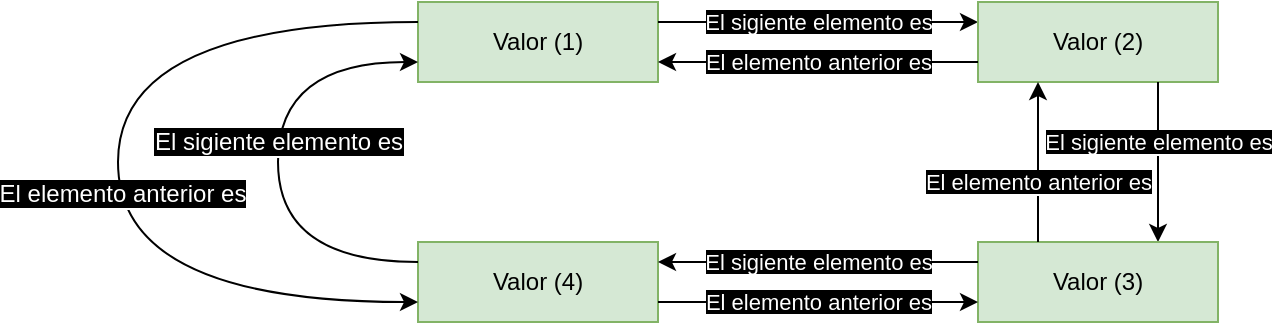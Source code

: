 <mxfile version="10.7.5" type="device"><diagram id="tQGQcqIualaBY9hf1__K" name="Page-1"><mxGraphModel dx="797" dy="426" grid="1" gridSize="10" guides="1" tooltips="1" connect="1" arrows="1" fold="1" page="1" pageScale="1" pageWidth="827" pageHeight="1169" math="0" shadow="0"><root><mxCell id="0"/><mxCell id="1" parent="0"/><mxCell id="r7mL6fbETfjE3wdQ5S29-35" value="Valor (1)" style="rounded=0;whiteSpace=wrap;html=1;fillColor=#d5e8d4;strokeColor=#82b366;" vertex="1" parent="1"><mxGeometry x="350" y="20" width="120" height="40" as="geometry"/></mxCell><mxCell id="r7mL6fbETfjE3wdQ5S29-36" value="&lt;font color=&quot;#FFFFFF&quot;&gt;&lt;span style=&quot;background-color: rgb(0 , 0 , 0)&quot;&gt;El sigiente elemento es&lt;/span&gt;&lt;/font&gt;" style="endArrow=classic;html=1;exitX=1;exitY=0.25;exitDx=0;exitDy=0;entryX=0;entryY=0.25;entryDx=0;entryDy=0;" edge="1" parent="1" source="r7mL6fbETfjE3wdQ5S29-35" target="r7mL6fbETfjE3wdQ5S29-37"><mxGeometry width="50" height="50" relative="1" as="geometry"><mxPoint x="520" y="60" as="sourcePoint"/><mxPoint x="630" y="40" as="targetPoint"/></mxGeometry></mxCell><mxCell id="r7mL6fbETfjE3wdQ5S29-37" value="Valor (2)" style="rounded=0;whiteSpace=wrap;html=1;fillColor=#d5e8d4;strokeColor=#82b366;" vertex="1" parent="1"><mxGeometry x="630" y="20" width="120" height="40" as="geometry"/></mxCell><mxCell id="r7mL6fbETfjE3wdQ5S29-38" value="&lt;font color=&quot;#FFFFFF&quot;&gt;&lt;span style=&quot;background-color: rgb(0 , 0 , 0)&quot;&gt;El sigiente elemento es&lt;/span&gt;&lt;/font&gt;" style="endArrow=classic;html=1;exitX=0.75;exitY=1;exitDx=0;exitDy=0;entryX=0.75;entryY=0;entryDx=0;entryDy=0;" edge="1" parent="1" source="r7mL6fbETfjE3wdQ5S29-37" target="r7mL6fbETfjE3wdQ5S29-39"><mxGeometry x="-0.25" width="50" height="50" relative="1" as="geometry"><mxPoint x="800" y="60" as="sourcePoint"/><mxPoint x="910" y="40" as="targetPoint"/><mxPoint as="offset"/></mxGeometry></mxCell><mxCell id="r7mL6fbETfjE3wdQ5S29-39" value="Valor (3)" style="rounded=0;whiteSpace=wrap;html=1;fillColor=#d5e8d4;strokeColor=#82b366;" vertex="1" parent="1"><mxGeometry x="630" y="140" width="120" height="40" as="geometry"/></mxCell><mxCell id="r7mL6fbETfjE3wdQ5S29-41" value="Valor (4)" style="rounded=0;whiteSpace=wrap;html=1;fillColor=#d5e8d4;strokeColor=#82b366;" vertex="1" parent="1"><mxGeometry x="350" y="140" width="120" height="40" as="geometry"/></mxCell><mxCell id="r7mL6fbETfjE3wdQ5S29-48" value="&lt;font color=&quot;#FFFFFF&quot;&gt;&lt;span style=&quot;background-color: rgb(0 , 0 , 0)&quot;&gt;El elemento anterior es&lt;/span&gt;&lt;/font&gt;" style="endArrow=classic;html=1;exitX=0;exitY=0.75;exitDx=0;exitDy=0;entryX=1;entryY=0.75;entryDx=0;entryDy=0;" edge="1" parent="1" source="r7mL6fbETfjE3wdQ5S29-37" target="r7mL6fbETfjE3wdQ5S29-35"><mxGeometry width="50" height="50" relative="1" as="geometry"><mxPoint x="489.81" y="100.238" as="sourcePoint"/><mxPoint x="649.81" y="100.238" as="targetPoint"/></mxGeometry></mxCell><mxCell id="r7mL6fbETfjE3wdQ5S29-52" value="&lt;font color=&quot;#FFFFFF&quot;&gt;&lt;span style=&quot;background-color: rgb(0 , 0 , 0)&quot;&gt;El elemento anterior es&lt;/span&gt;&lt;/font&gt;" style="endArrow=classic;html=1;exitX=0.25;exitY=0;exitDx=0;exitDy=0;entryX=0.25;entryY=1;entryDx=0;entryDy=0;" edge="1" parent="1" source="r7mL6fbETfjE3wdQ5S29-39" target="r7mL6fbETfjE3wdQ5S29-37"><mxGeometry x="-0.25" width="50" height="50" relative="1" as="geometry"><mxPoint x="619.944" y="79.944" as="sourcePoint"/><mxPoint x="619.944" y="159.944" as="targetPoint"/><mxPoint as="offset"/></mxGeometry></mxCell><mxCell id="r7mL6fbETfjE3wdQ5S29-53" value="&lt;font color=&quot;#FFFFFF&quot;&gt;&lt;span style=&quot;background-color: rgb(0 , 0 , 0)&quot;&gt;El sigiente elemento es&lt;/span&gt;&lt;/font&gt;" style="endArrow=classic;html=1;exitX=0;exitY=0.25;exitDx=0;exitDy=0;entryX=1;entryY=0.25;entryDx=0;entryDy=0;" edge="1" parent="1" source="r7mL6fbETfjE3wdQ5S29-39" target="r7mL6fbETfjE3wdQ5S29-41"><mxGeometry width="50" height="50" relative="1" as="geometry"><mxPoint x="470" y="200" as="sourcePoint"/><mxPoint x="630" y="200" as="targetPoint"/></mxGeometry></mxCell><mxCell id="r7mL6fbETfjE3wdQ5S29-54" value="&lt;font color=&quot;#FFFFFF&quot;&gt;&lt;span style=&quot;background-color: rgb(0 , 0 , 0)&quot;&gt;El elemento anterior es&lt;/span&gt;&lt;/font&gt;" style="endArrow=classic;html=1;exitX=1;exitY=0.75;exitDx=0;exitDy=0;entryX=0;entryY=0.75;entryDx=0;entryDy=0;" edge="1" parent="1" source="r7mL6fbETfjE3wdQ5S29-41" target="r7mL6fbETfjE3wdQ5S29-39"><mxGeometry width="50" height="50" relative="1" as="geometry"><mxPoint x="630" y="220" as="sourcePoint"/><mxPoint x="470" y="220" as="targetPoint"/></mxGeometry></mxCell><mxCell id="r7mL6fbETfjE3wdQ5S29-56" value="" style="curved=1;endArrow=classic;html=1;exitX=0;exitY=0.25;exitDx=0;exitDy=0;" edge="1" parent="1" source="r7mL6fbETfjE3wdQ5S29-41"><mxGeometry width="50" height="50" relative="1" as="geometry"><mxPoint x="230" y="170" as="sourcePoint"/><mxPoint x="350" y="50" as="targetPoint"/><Array as="points"><mxPoint x="280" y="150"/><mxPoint x="280" y="50"/></Array></mxGeometry></mxCell><mxCell id="r7mL6fbETfjE3wdQ5S29-59" value="&lt;span style=&quot;background-color: rgb(0 , 0 , 0)&quot;&gt;&lt;font color=&quot;#FFFFFF&quot;&gt;&lt;span&gt;El sigiente elemento es&lt;/span&gt;&lt;/font&gt;&lt;/span&gt;" style="text;html=1;resizable=0;points=[];align=center;verticalAlign=middle;labelBackgroundColor=#ffffff;horizontal=1;" vertex="1" connectable="0" parent="r7mL6fbETfjE3wdQ5S29-56"><mxGeometry x="0.083" y="-2" relative="1" as="geometry"><mxPoint x="-2" as="offset"/></mxGeometry></mxCell><mxCell id="r7mL6fbETfjE3wdQ5S29-57" value="" style="curved=1;endArrow=classic;html=1;entryX=0;entryY=0.75;entryDx=0;entryDy=0;exitX=0;exitY=0.25;exitDx=0;exitDy=0;" edge="1" parent="1" source="r7mL6fbETfjE3wdQ5S29-35" target="r7mL6fbETfjE3wdQ5S29-41"><mxGeometry width="50" height="50" relative="1" as="geometry"><mxPoint x="270" y="20" as="sourcePoint"/><mxPoint x="290" y="180" as="targetPoint"/><Array as="points"><mxPoint x="200" y="30"/><mxPoint x="200" y="170"/></Array></mxGeometry></mxCell><mxCell id="r7mL6fbETfjE3wdQ5S29-60" value="&lt;span style=&quot;background-color: rgb(0 , 0 , 0)&quot;&gt;&lt;font color=&quot;#FFFFFF&quot;&gt;&lt;span&gt;El elemento anterior es&lt;/span&gt;&lt;/font&gt;&lt;/span&gt;" style="text;html=1;resizable=0;points=[];align=center;verticalAlign=middle;labelBackgroundColor=#ffffff;" vertex="1" connectable="0" parent="r7mL6fbETfjE3wdQ5S29-57"><mxGeometry x="0.071" y="2" relative="1" as="geometry"><mxPoint as="offset"/></mxGeometry></mxCell></root></mxGraphModel></diagram></mxfile>